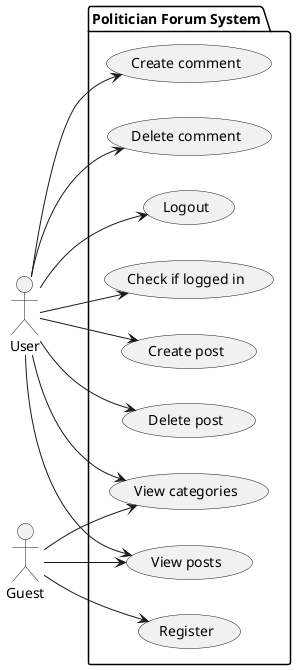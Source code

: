 @startuml

left to right direction

actor User
actor Guest

package "Politician Forum System" {
    usecase "Check if logged in" as UC1
    usecase "View categories" as UC2
    usecase "View posts" as UC3
    usecase "Create post" as UC4
    usecase "Delete post" as UC5
    usecase "Create comment" as UC6
    usecase "Delete comment" as UC7
    usecase "Register" as UC8
    usecase "Logout" as UC9

    User --> UC1
    User --> UC2
    User --> UC3
    User --> UC4
    User --> UC5
    User --> UC6
    User --> UC7
    User --> UC9
    Guest --> UC2
    Guest --> UC3
    Guest --> UC8
}

@enduml
